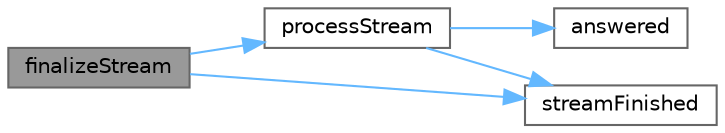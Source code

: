 digraph "finalizeStream"
{
 // LATEX_PDF_SIZE
  bgcolor="transparent";
  edge [fontname=Helvetica,fontsize=10,labelfontname=Helvetica,labelfontsize=10];
  node [fontname=Helvetica,fontsize=10,shape=box,height=0.2,width=0.4];
  rankdir="LR";
  Node1 [id="Node000001",label="finalizeStream",height=0.2,width=0.4,color="gray40", fillcolor="grey60", style="filled", fontcolor="black",tooltip="结束流式响应"];
  Node1 -> Node2 [id="edge1_Node000001_Node000002",color="steelblue1",style="solid",tooltip=" "];
  Node2 [id="Node000002",label="processStream",height=0.2,width=0.4,color="grey40", fillcolor="white", style="filled",URL="$class_chat.html#a304012c13cd76db2e9c2e5e8f26e3514",tooltip="处理流式响应数据"];
  Node2 -> Node3 [id="edge2_Node000002_Node000003",color="steelblue1",style="solid",tooltip=" "];
  Node3 [id="Node000003",label="answered",height=0.2,width=0.4,color="grey40", fillcolor="white", style="filled",URL="$class_chat.html#ab8dc8c354792856d8dcf5ce6f91c3afb",tooltip="接收到回答信号"];
  Node2 -> Node4 [id="edge3_Node000002_Node000004",color="steelblue1",style="solid",tooltip=" "];
  Node4 [id="Node000004",label="streamFinished",height=0.2,width=0.4,color="grey40", fillcolor="white", style="filled",URL="$class_chat.html#a2a16072a024e4c655024ad9a2a07030c",tooltip="流式响应结束信号"];
  Node1 -> Node4 [id="edge4_Node000001_Node000004",color="steelblue1",style="solid",tooltip=" "];
}
